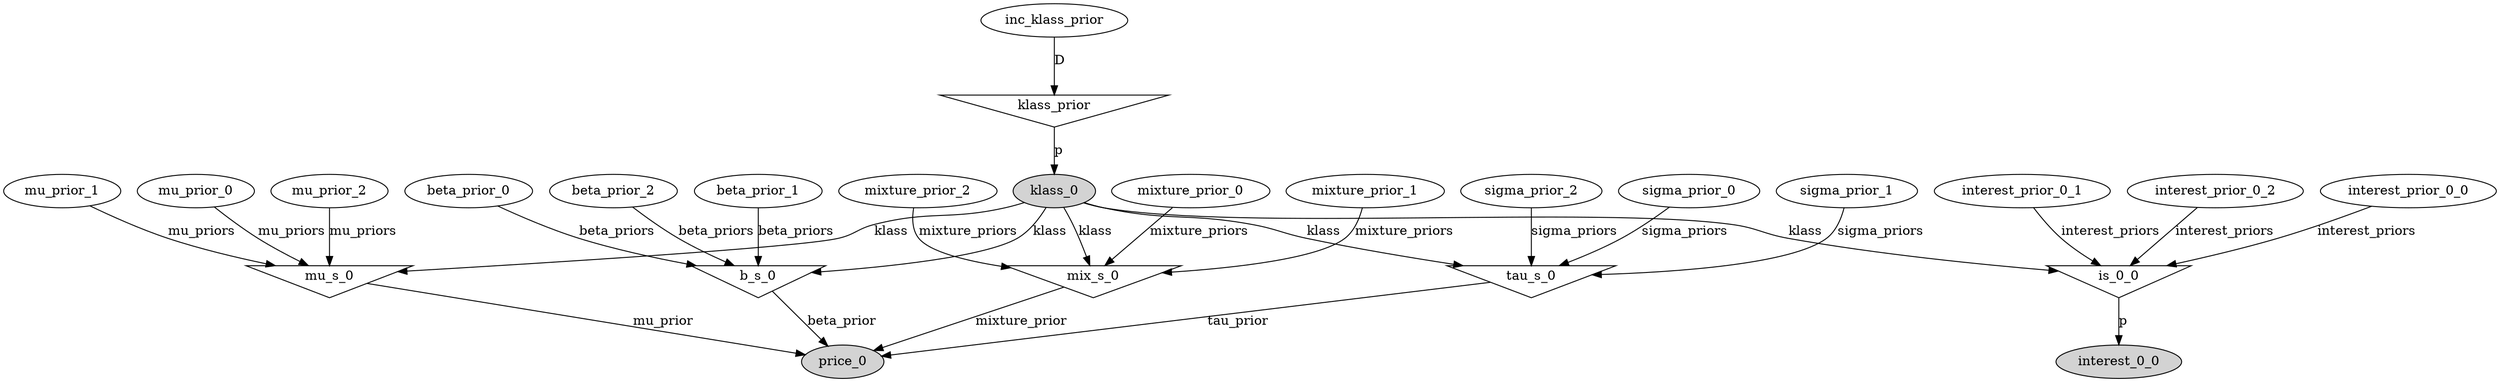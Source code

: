 digraph G {
mixture_prior_2;
interest_prior_0_1;
klass_prior [shape=invtriangle];
inc_klass_prior;
inc_klass_prior -> klass_prior  [label=D];
interest_prior_0_2;
b_s_0 [shape=invtriangle];
beta_prior_0;
beta_prior_0 -> b_s_0  [label=beta_priors];
beta_prior_2;
beta_prior_2 -> b_s_0  [label=beta_priors];
beta_prior_1;
beta_prior_1 -> b_s_0  [label=beta_priors];
klass_0 [style=filled];
klass_0 -> b_s_0  [label=klass];
klass_prior -> klass_0  [label=p];
mixture_prior_0;
price_0 [style=filled];
b_s_0 -> price_0  [label=beta_prior];
mix_s_0 [shape=invtriangle];
mix_s_0 -> price_0  [label=mixture_prior];
klass_0 -> mix_s_0  [label=klass];
mixture_prior_2 -> mix_s_0  [label=mixture_priors];
mixture_prior_0 -> mix_s_0  [label=mixture_priors];
mixture_prior_1;
mixture_prior_1 -> mix_s_0  [label=mixture_priors];
tau_s_0 [shape=invtriangle];
tau_s_0 -> price_0  [label=tau_prior];
klass_0 -> tau_s_0  [label=klass];
sigma_prior_2;
sigma_prior_2 -> tau_s_0  [label=sigma_priors];
sigma_prior_0;
sigma_prior_0 -> tau_s_0  [label=sigma_priors];
sigma_prior_1;
sigma_prior_1 -> tau_s_0  [label=sigma_priors];
mu_s_0 [shape=invtriangle];
mu_s_0 -> price_0  [label=mu_prior];
klass_0 -> mu_s_0  [label=klass];
mu_prior_0;
mu_prior_0 -> mu_s_0  [label=mu_priors];
mu_prior_2;
mu_prior_2 -> mu_s_0  [label=mu_priors];
mu_prior_1;
mu_prior_1 -> mu_s_0  [label=mu_priors];
interest_prior_0_0;
is_0_0 [shape=invtriangle];
klass_0 -> is_0_0  [label=klass];
interest_prior_0_2 -> is_0_0  [label=interest_priors];
interest_prior_0_0 -> is_0_0  [label=interest_priors];
interest_prior_0_1 -> is_0_0  [label=interest_priors];
interest_0_0 [style=filled];
is_0_0 -> interest_0_0  [label=p];
}
